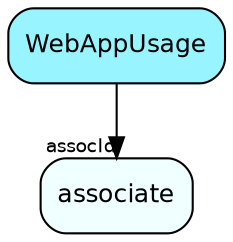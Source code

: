 digraph WebAppUsage  {
node [shape = box style="rounded, filled" fontname = "Helvetica" fontsize = "12" ]
edge [fontname = "Helvetica" fontsize = "9"]

WebAppUsage[fillcolor = "cadetblue1"]
associate[fillcolor = "azure1"]
WebAppUsage -> associate [headlabel = "assocId"]
}
